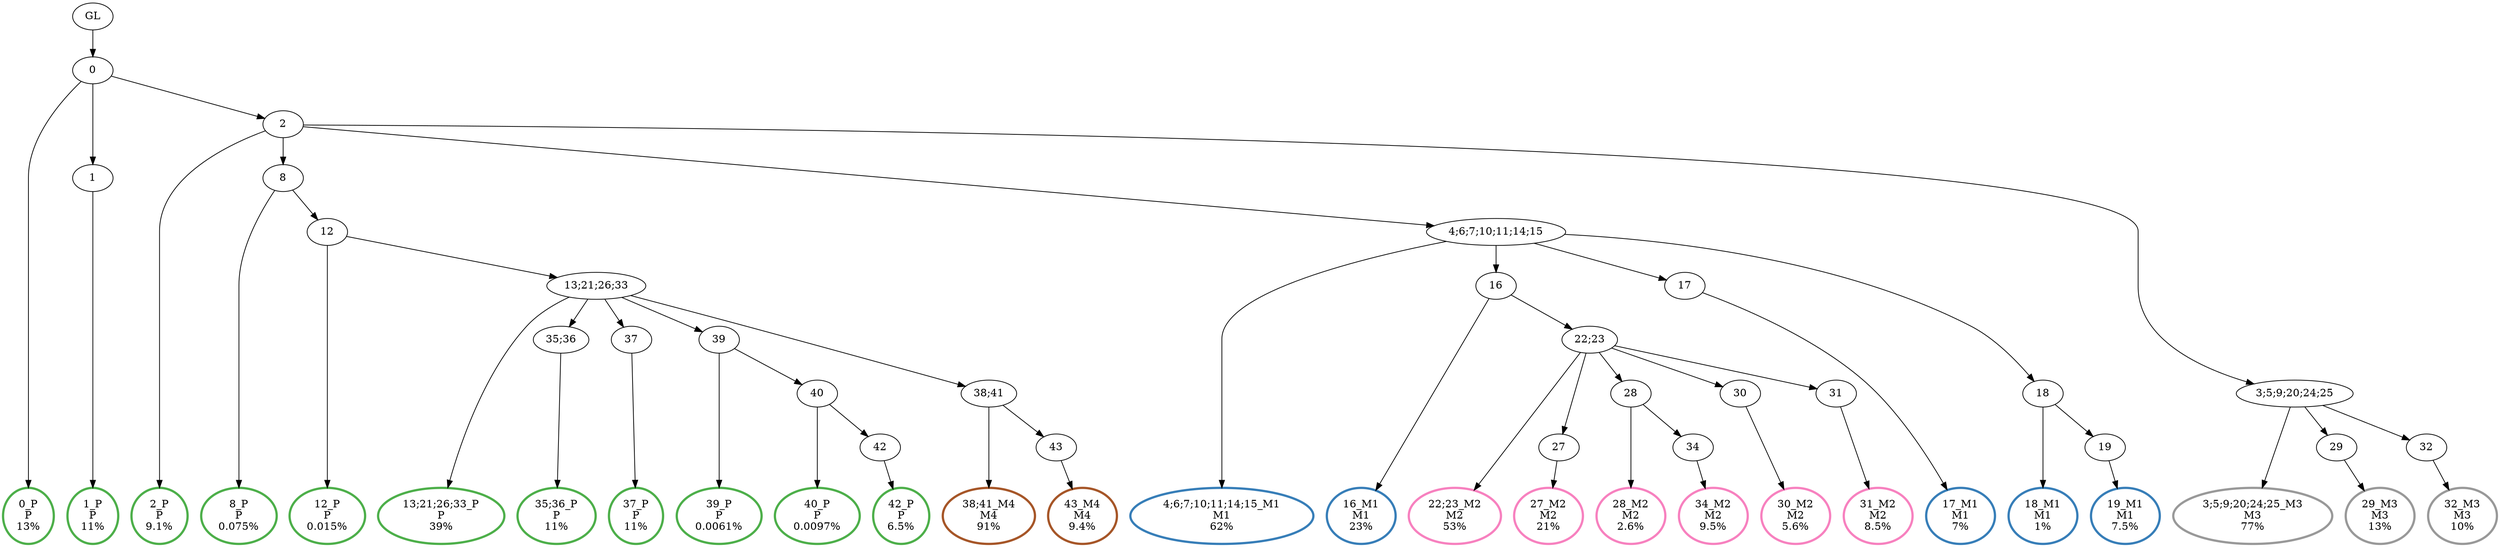 digraph T {
	{
		rank=same
		52 [penwidth=3,colorscheme=set19,color=3,label="0_P\nP\n13%"]
		50 [penwidth=3,colorscheme=set19,color=3,label="1_P\nP\n11%"]
		48 [penwidth=3,colorscheme=set19,color=3,label="2_P\nP\n9.1%"]
		46 [penwidth=3,colorscheme=set19,color=3,label="8_P\nP\n0.075%"]
		44 [penwidth=3,colorscheme=set19,color=3,label="12_P\nP\n0.015%"]
		42 [penwidth=3,colorscheme=set19,color=3,label="13;21;26;33_P\nP\n39%"]
		40 [penwidth=3,colorscheme=set19,color=3,label="35;36_P\nP\n11%"]
		38 [penwidth=3,colorscheme=set19,color=3,label="37_P\nP\n11%"]
		36 [penwidth=3,colorscheme=set19,color=3,label="39_P\nP\n0.0061%"]
		34 [penwidth=3,colorscheme=set19,color=3,label="40_P\nP\n0.0097%"]
		32 [penwidth=3,colorscheme=set19,color=3,label="42_P\nP\n6.5%"]
		30 [penwidth=3,colorscheme=set19,color=2,label="4;6;7;10;11;14;15_M1\nM1\n62%"]
		28 [penwidth=3,colorscheme=set19,color=2,label="16_M1\nM1\n23%"]
		26 [penwidth=3,colorscheme=set19,color=2,label="17_M1\nM1\n7%"]
		24 [penwidth=3,colorscheme=set19,color=2,label="18_M1\nM1\n1%"]
		22 [penwidth=3,colorscheme=set19,color=2,label="19_M1\nM1\n7.5%"]
		20 [penwidth=3,colorscheme=set19,color=8,label="22;23_M2\nM2\n53%"]
		18 [penwidth=3,colorscheme=set19,color=8,label="27_M2\nM2\n21%"]
		16 [penwidth=3,colorscheme=set19,color=8,label="28_M2\nM2\n2.6%"]
		14 [penwidth=3,colorscheme=set19,color=8,label="34_M2\nM2\n9.5%"]
		12 [penwidth=3,colorscheme=set19,color=8,label="30_M2\nM2\n5.6%"]
		10 [penwidth=3,colorscheme=set19,color=8,label="31_M2\nM2\n8.5%"]
		8 [penwidth=3,colorscheme=set19,color=9,label="3;5;9;20;24;25_M3\nM3\n77%"]
		6 [penwidth=3,colorscheme=set19,color=9,label="29_M3\nM3\n13%"]
		4 [penwidth=3,colorscheme=set19,color=9,label="32_M3\nM3\n10%"]
		2 [penwidth=3,colorscheme=set19,color=7,label="38;41_M4\nM4\n91%"]
		0 [penwidth=3,colorscheme=set19,color=7,label="43_M4\nM4\n9.4%"]
	}
	54 [label="GL"]
	53 [label="0"]
	51 [label="1"]
	49 [label="2"]
	47 [label="8"]
	45 [label="12"]
	43 [label="13;21;26;33"]
	41 [label="35;36"]
	39 [label="37"]
	37 [label="39"]
	35 [label="40"]
	33 [label="42"]
	31 [label="4;6;7;10;11;14;15"]
	29 [label="16"]
	27 [label="17"]
	25 [label="18"]
	23 [label="19"]
	21 [label="22;23"]
	19 [label="27"]
	17 [label="28"]
	15 [label="34"]
	13 [label="30"]
	11 [label="31"]
	9 [label="3;5;9;20;24;25"]
	7 [label="29"]
	5 [label="32"]
	3 [label="38;41"]
	1 [label="43"]
	54 -> 53
	53 -> 52
	53 -> 51
	53 -> 49
	51 -> 50
	49 -> 48
	49 -> 47
	49 -> 31
	49 -> 9
	47 -> 46
	47 -> 45
	45 -> 44
	45 -> 43
	43 -> 42
	43 -> 41
	43 -> 39
	43 -> 37
	43 -> 3
	41 -> 40
	39 -> 38
	37 -> 36
	37 -> 35
	35 -> 34
	35 -> 33
	33 -> 32
	31 -> 30
	31 -> 29
	31 -> 27
	31 -> 25
	29 -> 28
	29 -> 21
	27 -> 26
	25 -> 24
	25 -> 23
	23 -> 22
	21 -> 20
	21 -> 19
	21 -> 17
	21 -> 13
	21 -> 11
	19 -> 18
	17 -> 16
	17 -> 15
	15 -> 14
	13 -> 12
	11 -> 10
	9 -> 8
	9 -> 7
	9 -> 5
	7 -> 6
	5 -> 4
	3 -> 2
	3 -> 1
	1 -> 0
}
